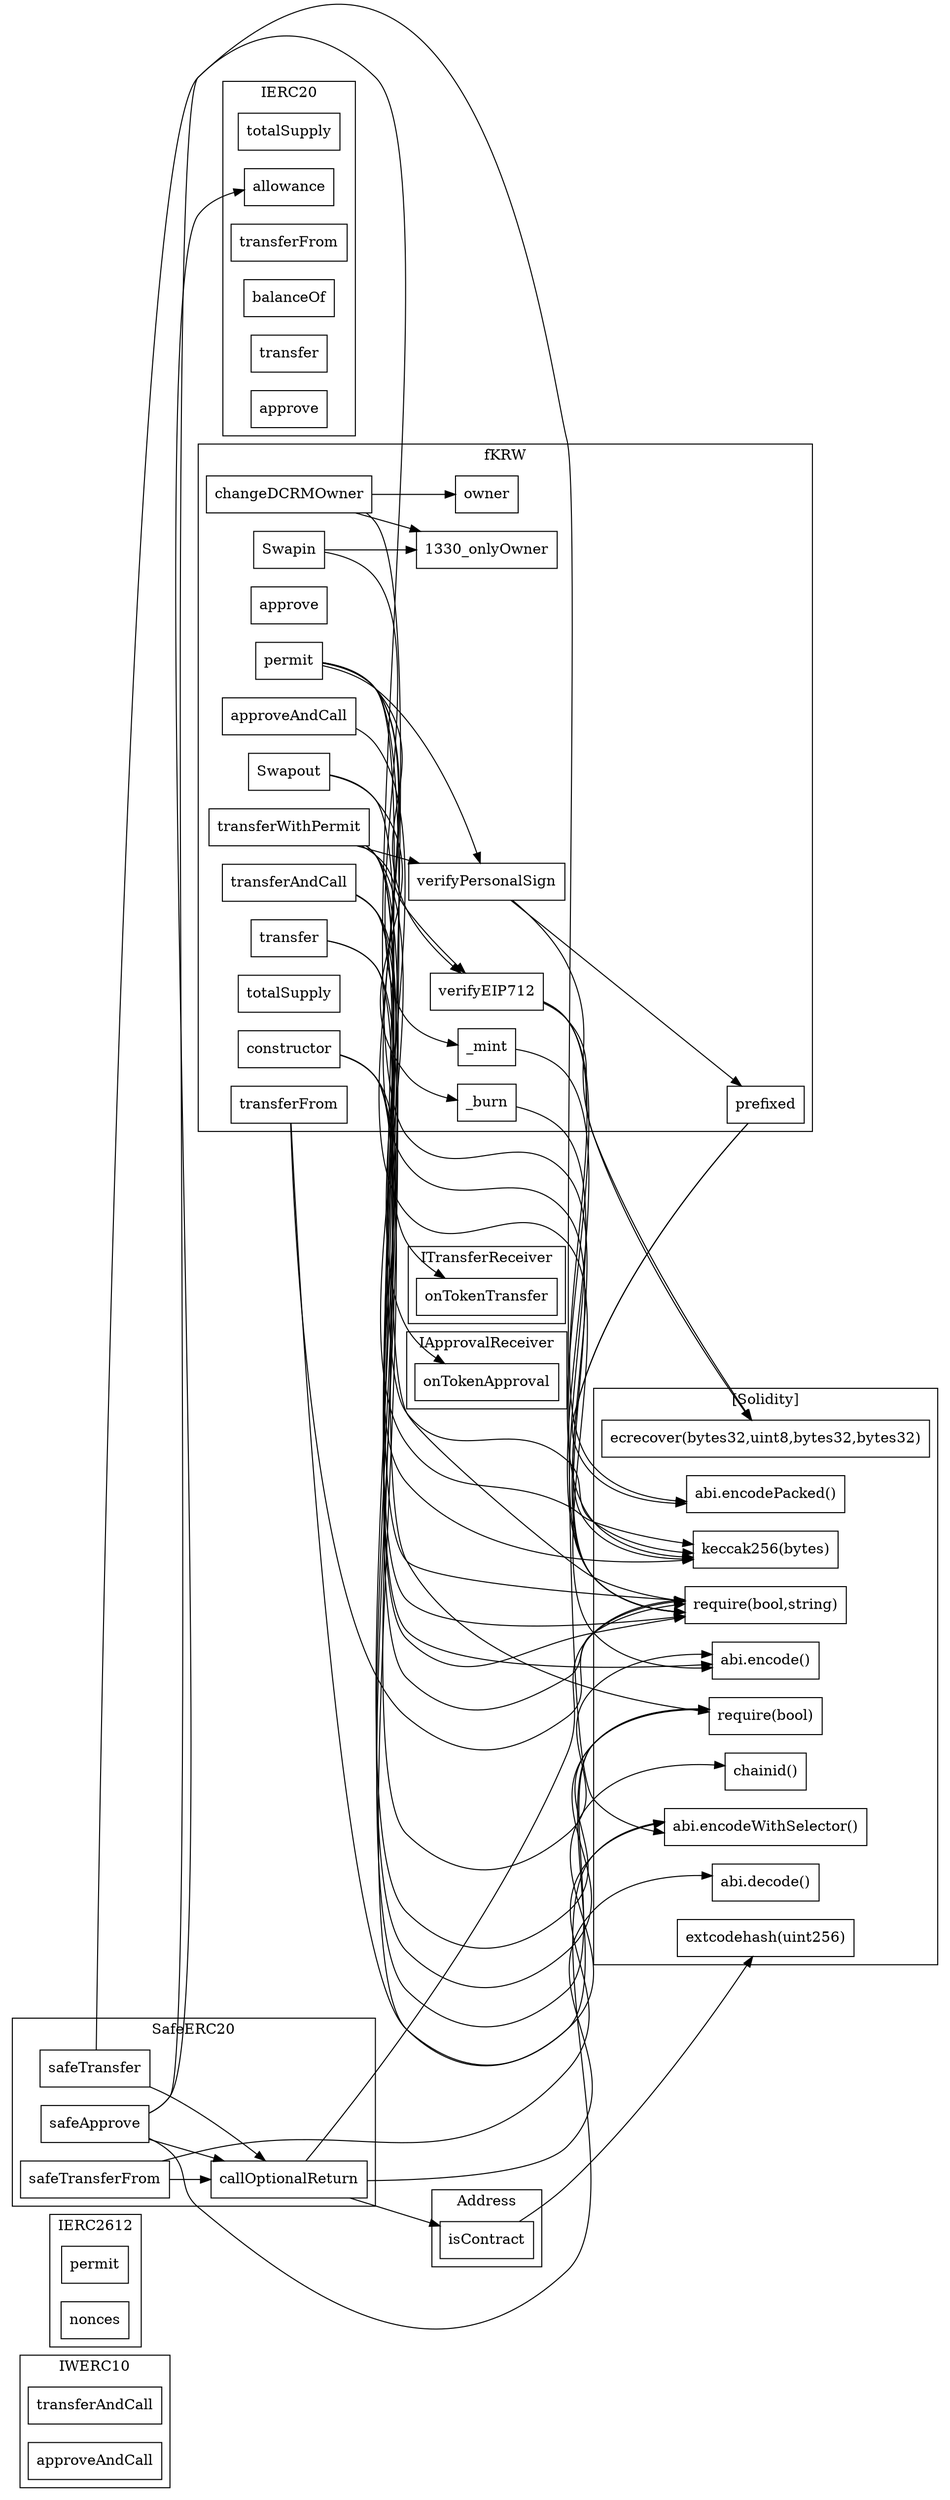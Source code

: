 strict digraph {
rankdir="LR"
node [shape=box]
subgraph cluster_135_IWERC10 {
label = "IWERC10"
"135_transferAndCall" [label="transferAndCall"]
"135_approveAndCall" [label="approveAndCall"]
}subgraph cluster_105_IERC2612 {
label = "IERC2612"
"105_permit" [label="permit"]
"105_nonces" [label="nonces"]
}subgraph cluster_77_IERC20 {
label = "IERC20"
"77_totalSupply" [label="totalSupply"]
"77_allowance" [label="allowance"]
"77_transferFrom" [label="transferFrom"]
"77_balanceOf" [label="balanceOf"]
"77_transfer" [label="transfer"]
"77_approve" [label="approve"]
}subgraph cluster_334_SafeERC20 {
label = "SafeERC20"
"334_callOptionalReturn" [label="callOptionalReturn"]
"334_safeApprove" [label="safeApprove"]
"334_safeTransferFrom" [label="safeTransferFrom"]
"334_safeTransfer" [label="safeTransfer"]
"334_safeApprove" -> "334_callOptionalReturn"
"334_safeTransferFrom" -> "334_callOptionalReturn"
"334_safeTransfer" -> "334_callOptionalReturn"
}subgraph cluster_1330_fKRW {
label = "fKRW"
"1330_transfer" [label="transfer"]
"1330_changeDCRMOwner" [label="changeDCRMOwner"]
"1330_approve" [label="approve"]
"1330_transferAndCall" [label="transferAndCall"]
"1330_verifyEIP712" [label="verifyEIP712"]
"1330_owner" [label="owner"]
"1330__mint" [label="_mint"]
"1330__burn" [label="_burn"]
"1330_constructor" [label="constructor"]
"1330_approveAndCall" [label="approveAndCall"]
"1330_transferFrom" [label="transferFrom"]
"1330_Swapout" [label="Swapout"]
"1330_permit" [label="permit"]
"1330_verifyPersonalSign" [label="verifyPersonalSign"]
"1330_prefixed" [label="prefixed"]
"1330_totalSupply" [label="totalSupply"]
"1330_Swapin" [label="Swapin"]
"1330_transferWithPermit" [label="transferWithPermit"]
"1330_changeDCRMOwner" -> "1330_onlyOwner"
"1330_Swapin" -> "1330_onlyOwner"
"1330_transferWithPermit" -> "1330_verifyEIP712"
"1330_permit" -> "1330_verifyPersonalSign"
"1330_changeDCRMOwner" -> "1330_owner"
"1330_permit" -> "1330_verifyEIP712"
"1330_Swapout" -> "1330__burn"
"1330_verifyPersonalSign" -> "1330_prefixed"
"1330_transferWithPermit" -> "1330_verifyPersonalSign"
"1330_Swapin" -> "1330__mint"
}subgraph cluster_147_ITransferReceiver {
label = "ITransferReceiver"
"147_onTokenTransfer" [label="onTokenTransfer"]
}subgraph cluster_185_Address {
label = "Address"
"185_isContract" [label="isContract"]
}subgraph cluster_159_IApprovalReceiver {
label = "IApprovalReceiver"
"159_onTokenApproval" [label="onTokenApproval"]
}subgraph cluster_solidity {
label = "[Solidity]"
"extcodehash(uint256)" 
"chainid()" 
"abi.encodePacked()" 
"abi.decode()" 
"require(bool)" 
"keccak256(bytes)" 
"abi.encodeWithSelector()" 
"require(bool,string)" 
"ecrecover(bytes32,uint8,bytes32,bytes32)" 
"abi.encode()" 
"1330_constructor" -> "keccak256(bytes)"
"1330__mint" -> "require(bool,string)"
"1330_transferWithPermit" -> "abi.encode()"
"334_safeTransfer" -> "abi.encodeWithSelector()"
"1330_transferAndCall" -> "require(bool)"
"334_callOptionalReturn" -> "abi.decode()"
"1330_permit" -> "keccak256(bytes)"
"1330_transferWithPermit" -> "require(bool)"
"1330_verifyEIP712" -> "ecrecover(bytes32,uint8,bytes32,bytes32)"
"1330_Swapout" -> "require(bool,string)"
"334_safeTransferFrom" -> "abi.encodeWithSelector()"
"334_safeApprove" -> "require(bool,string)"
"1330_verifyEIP712" -> "abi.encodePacked()"
"1330__burn" -> "require(bool,string)"
"1330_permit" -> "require(bool,string)"
"1330_transferFrom" -> "require(bool,string)"
"185_isContract" -> "extcodehash(uint256)"
"1330_transferAndCall" -> "require(bool,string)"
"1330_transferWithPermit" -> "require(bool,string)"
"1330_constructor" -> "abi.encode()"
"1330_permit" -> "abi.encode()"
"1330_transfer" -> "require(bool)"
"334_callOptionalReturn" -> "require(bool,string)"
"1330_transferWithPermit" -> "keccak256(bytes)"
"334_safeApprove" -> "abi.encodeWithSelector()"
"1330_prefixed" -> "keccak256(bytes)"
"1330_changeDCRMOwner" -> "require(bool,string)"
"1330_constructor" -> "chainid()"
"1330_transferFrom" -> "require(bool)"
"1330_permit" -> "require(bool)"
"1330_prefixed" -> "abi.encodePacked()"
"1330_verifyEIP712" -> "keccak256(bytes)"
"1330_verifyPersonalSign" -> "ecrecover(bytes32,uint8,bytes32,bytes32)"
"1330_transfer" -> "require(bool,string)"
}"334_safeApprove" -> "77_allowance"
"1330_approveAndCall" -> "159_onTokenApproval"
"1330_transferAndCall" -> "147_onTokenTransfer"
"334_callOptionalReturn" -> "185_isContract"
}